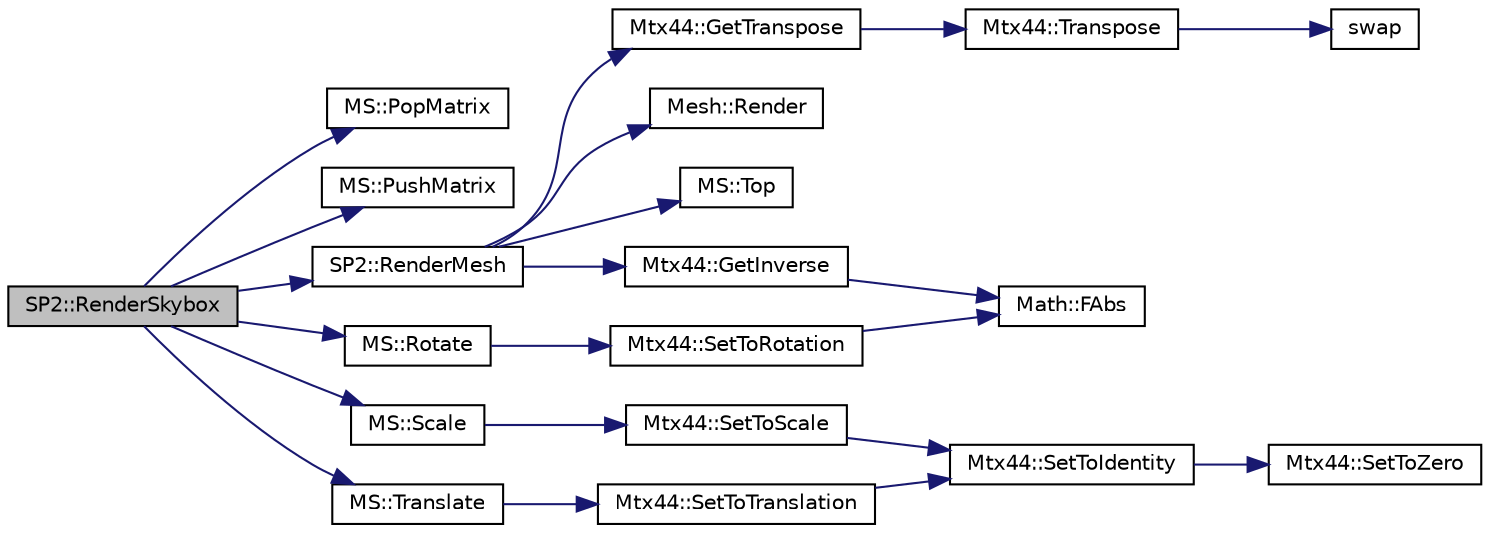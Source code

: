 digraph "SP2::RenderSkybox"
{
  bgcolor="transparent";
  edge [fontname="Helvetica",fontsize="10",labelfontname="Helvetica",labelfontsize="10"];
  node [fontname="Helvetica",fontsize="10",shape=record];
  rankdir="LR";
  Node1 [label="SP2::RenderSkybox",height=0.2,width=0.4,color="black", fillcolor="grey75", style="filled", fontcolor="black"];
  Node1 -> Node2 [color="midnightblue",fontsize="10",style="solid",fontname="Helvetica"];
  Node2 [label="MS::PopMatrix",height=0.2,width=0.4,color="black",URL="$classMS.html#aac22e39d0ac437fcb85403a9f0a7a25f",tooltip="Pop the top matrix on the matrix stack. "];
  Node1 -> Node3 [color="midnightblue",fontsize="10",style="solid",fontname="Helvetica"];
  Node3 [label="MS::PushMatrix",height=0.2,width=0.4,color="black",URL="$classMS.html#a9fb4fff5036f3f197b893f9a579c97b2",tooltip="Make a copy of the top matrix on the matrix stack and push it on top. "];
  Node1 -> Node4 [color="midnightblue",fontsize="10",style="solid",fontname="Helvetica"];
  Node4 [label="SP2::RenderMesh",height=0.2,width=0.4,color="black",URL="$classSP2.html#a87c33349b172e206bda7f1c03250b619"];
  Node4 -> Node5 [color="midnightblue",fontsize="10",style="solid",fontname="Helvetica"];
  Node5 [label="Mtx44::GetInverse",height=0.2,width=0.4,color="black",URL="$classMtx44.html#aac1ba21ddfc5f3c24baa4f58d9c5c256",tooltip="Return a new matrix that is an inverse. "];
  Node5 -> Node6 [color="midnightblue",fontsize="10",style="solid",fontname="Helvetica"];
  Node6 [label="Math::FAbs",height=0.2,width=0.4,color="black",URL="$namespaceMath.html#ac91173ab2efdf7313fe7aaeb6cb44cf6"];
  Node4 -> Node7 [color="midnightblue",fontsize="10",style="solid",fontname="Helvetica"];
  Node7 [label="Mtx44::GetTranspose",height=0.2,width=0.4,color="black",URL="$classMtx44.html#aebb16a0329c5237e314af0d75d8081fd",tooltip="Return a new matrix that is a transpose of this matrix. "];
  Node7 -> Node8 [color="midnightblue",fontsize="10",style="solid",fontname="Helvetica"];
  Node8 [label="Mtx44::Transpose",height=0.2,width=0.4,color="black",URL="$classMtx44.html#a6c95e149e42cba381918782a93f8a68b",tooltip="Set this matrix to its Transpose. "];
  Node8 -> Node9 [color="midnightblue",fontsize="10",style="solid",fontname="Helvetica"];
  Node9 [label="swap",height=0.2,width=0.4,color="black",URL="$Mtx44_8cpp.html#a1ef521a2e5e5ae2ef55d1bc0c3b0c437",tooltip="Helper function swap. "];
  Node4 -> Node10 [color="midnightblue",fontsize="10",style="solid",fontname="Helvetica"];
  Node10 [label="Mesh::Render",height=0.2,width=0.4,color="black",URL="$classMesh.html#a75e66bcd90c09492676a4cfe5b23c3af",tooltip="OpenGL render code. "];
  Node4 -> Node11 [color="midnightblue",fontsize="10",style="solid",fontname="Helvetica"];
  Node11 [label="MS::Top",height=0.2,width=0.4,color="black",URL="$classMS.html#a21291d7fb488f63c589bdc9bd620ba58",tooltip="Return the top matrix on the matrix stack. "];
  Node1 -> Node12 [color="midnightblue",fontsize="10",style="solid",fontname="Helvetica"];
  Node12 [label="MS::Rotate",height=0.2,width=0.4,color="black",URL="$classMS.html#a6ce592114042b920b648bca5519690cd",tooltip="Multiply the top matrix with a rotation matrix based on the following parameters. ..."];
  Node12 -> Node13 [color="midnightblue",fontsize="10",style="solid",fontname="Helvetica"];
  Node13 [label="Mtx44::SetToRotation",height=0.2,width=0.4,color="black",URL="$classMtx44.html#ac0587ffb5ff9fd58ad5768d28fc06574",tooltip="Set Matrix to a rotation matrix about arbitrary axis. "];
  Node13 -> Node6 [color="midnightblue",fontsize="10",style="solid",fontname="Helvetica"];
  Node1 -> Node14 [color="midnightblue",fontsize="10",style="solid",fontname="Helvetica"];
  Node14 [label="MS::Scale",height=0.2,width=0.4,color="black",URL="$classMS.html#a52109795de960e24663b315e9128533f",tooltip="Multiply the top matrix with a scale matrix based on the following parameters. "];
  Node14 -> Node15 [color="midnightblue",fontsize="10",style="solid",fontname="Helvetica"];
  Node15 [label="Mtx44::SetToScale",height=0.2,width=0.4,color="black",URL="$classMtx44.html#a04c49a922f8e8ffcb57a90c6ce955600",tooltip="Set this matrix to a scaling matrix with scale factors sx, sy and sz. "];
  Node15 -> Node16 [color="midnightblue",fontsize="10",style="solid",fontname="Helvetica"];
  Node16 [label="Mtx44::SetToIdentity",height=0.2,width=0.4,color="black",URL="$classMtx44.html#a3ac8a0afd66412e15e4246474b893da2",tooltip="Set the matrix to an identity matrix (1&#39;s along the diagonal) "];
  Node16 -> Node17 [color="midnightblue",fontsize="10",style="solid",fontname="Helvetica"];
  Node17 [label="Mtx44::SetToZero",height=0.2,width=0.4,color="black",URL="$classMtx44.html#a3aea63c08759ac98b8a4f23fdc0d6a28",tooltip="Set this matrix to zero. "];
  Node1 -> Node18 [color="midnightblue",fontsize="10",style="solid",fontname="Helvetica"];
  Node18 [label="MS::Translate",height=0.2,width=0.4,color="black",URL="$classMS.html#a7e94a35ce566fe3ec49c92b6c4bb663a",tooltip="Multiply the top matrix with a translation matrix based on the following parameters. "];
  Node18 -> Node19 [color="midnightblue",fontsize="10",style="solid",fontname="Helvetica"];
  Node19 [label="Mtx44::SetToTranslation",height=0.2,width=0.4,color="black",URL="$classMtx44.html#a0cc88cc5c648da14effba480c4d2ac70",tooltip="Set this matrix to a translation matrix with translation of (x, y, z) "];
  Node19 -> Node16 [color="midnightblue",fontsize="10",style="solid",fontname="Helvetica"];
}
